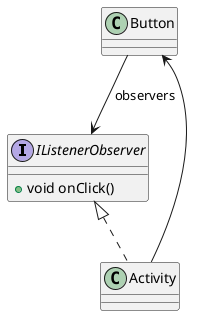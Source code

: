 @startuml
'https://plantuml.com/class-diagram

interface IListenerObserver {
    + void onClick()
}

class Button {}

class Activity {}

IListenerObserver <|.. Activity
Button --> IListenerObserver:observers
Button <-- Activity

@enduml